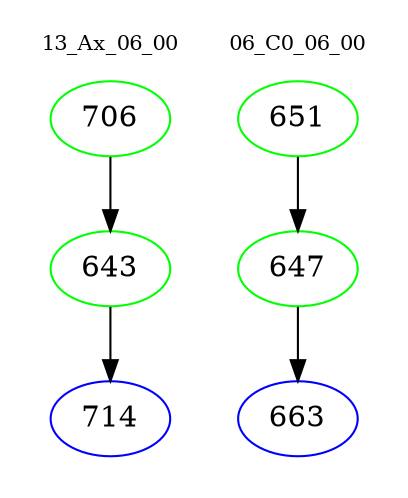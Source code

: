 digraph{
subgraph cluster_0 {
color = white
label = "13_Ax_06_00";
fontsize=10;
T0_706 [label="706", color="green"]
T0_706 -> T0_643 [color="black"]
T0_643 [label="643", color="green"]
T0_643 -> T0_714 [color="black"]
T0_714 [label="714", color="blue"]
}
subgraph cluster_1 {
color = white
label = "06_C0_06_00";
fontsize=10;
T1_651 [label="651", color="green"]
T1_651 -> T1_647 [color="black"]
T1_647 [label="647", color="green"]
T1_647 -> T1_663 [color="black"]
T1_663 [label="663", color="blue"]
}
}
